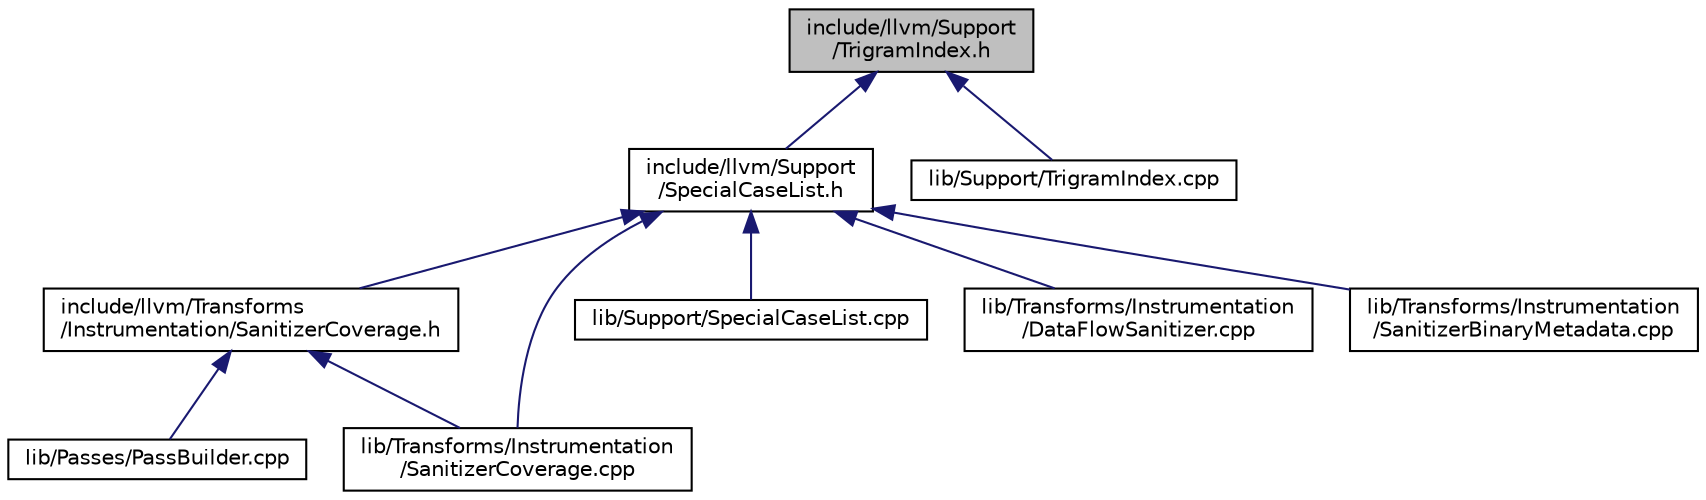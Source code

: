 digraph "include/llvm/Support/TrigramIndex.h"
{
 // LATEX_PDF_SIZE
  bgcolor="transparent";
  edge [fontname="Helvetica",fontsize="10",labelfontname="Helvetica",labelfontsize="10"];
  node [fontname="Helvetica",fontsize="10",shape=record];
  Node1 [label="include/llvm/Support\l/TrigramIndex.h",height=0.2,width=0.4,color="black", fillcolor="grey75", style="filled", fontcolor="black",tooltip=" "];
  Node1 -> Node2 [dir="back",color="midnightblue",fontsize="10",style="solid",fontname="Helvetica"];
  Node2 [label="include/llvm/Support\l/SpecialCaseList.h",height=0.2,width=0.4,color="black",URL="$SpecialCaseList_8h.html",tooltip=" "];
  Node2 -> Node3 [dir="back",color="midnightblue",fontsize="10",style="solid",fontname="Helvetica"];
  Node3 [label="include/llvm/Transforms\l/Instrumentation/SanitizerCoverage.h",height=0.2,width=0.4,color="black",URL="$SanitizerCoverage_8h.html",tooltip=" "];
  Node3 -> Node4 [dir="back",color="midnightblue",fontsize="10",style="solid",fontname="Helvetica"];
  Node4 [label="lib/Passes/PassBuilder.cpp",height=0.2,width=0.4,color="black",URL="$PassBuilder_8cpp.html",tooltip=" "];
  Node3 -> Node5 [dir="back",color="midnightblue",fontsize="10",style="solid",fontname="Helvetica"];
  Node5 [label="lib/Transforms/Instrumentation\l/SanitizerCoverage.cpp",height=0.2,width=0.4,color="black",URL="$SanitizerCoverage_8cpp.html",tooltip=" "];
  Node2 -> Node6 [dir="back",color="midnightblue",fontsize="10",style="solid",fontname="Helvetica"];
  Node6 [label="lib/Support/SpecialCaseList.cpp",height=0.2,width=0.4,color="black",URL="$SpecialCaseList_8cpp.html",tooltip=" "];
  Node2 -> Node7 [dir="back",color="midnightblue",fontsize="10",style="solid",fontname="Helvetica"];
  Node7 [label="lib/Transforms/Instrumentation\l/DataFlowSanitizer.cpp",height=0.2,width=0.4,color="black",URL="$DataFlowSanitizer_8cpp.html",tooltip=" "];
  Node2 -> Node8 [dir="back",color="midnightblue",fontsize="10",style="solid",fontname="Helvetica"];
  Node8 [label="lib/Transforms/Instrumentation\l/SanitizerBinaryMetadata.cpp",height=0.2,width=0.4,color="black",URL="$Transforms_2Instrumentation_2SanitizerBinaryMetadata_8cpp.html",tooltip=" "];
  Node2 -> Node5 [dir="back",color="midnightblue",fontsize="10",style="solid",fontname="Helvetica"];
  Node1 -> Node9 [dir="back",color="midnightblue",fontsize="10",style="solid",fontname="Helvetica"];
  Node9 [label="lib/Support/TrigramIndex.cpp",height=0.2,width=0.4,color="black",URL="$TrigramIndex_8cpp.html",tooltip=" "];
}
